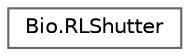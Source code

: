 digraph "Graphical Class Hierarchy"
{
 // LATEX_PDF_SIZE
  bgcolor="transparent";
  edge [fontname=Helvetica,fontsize=10,labelfontname=Helvetica,labelfontsize=10];
  node [fontname=Helvetica,fontsize=10,shape=box,height=0.2,width=0.4];
  rankdir="LR";
  Node0 [label="Bio.RLShutter",height=0.2,width=0.4,color="grey40", fillcolor="white", style="filled",URL="$class_bio_1_1_r_l_shutter.html",tooltip=" "];
}
